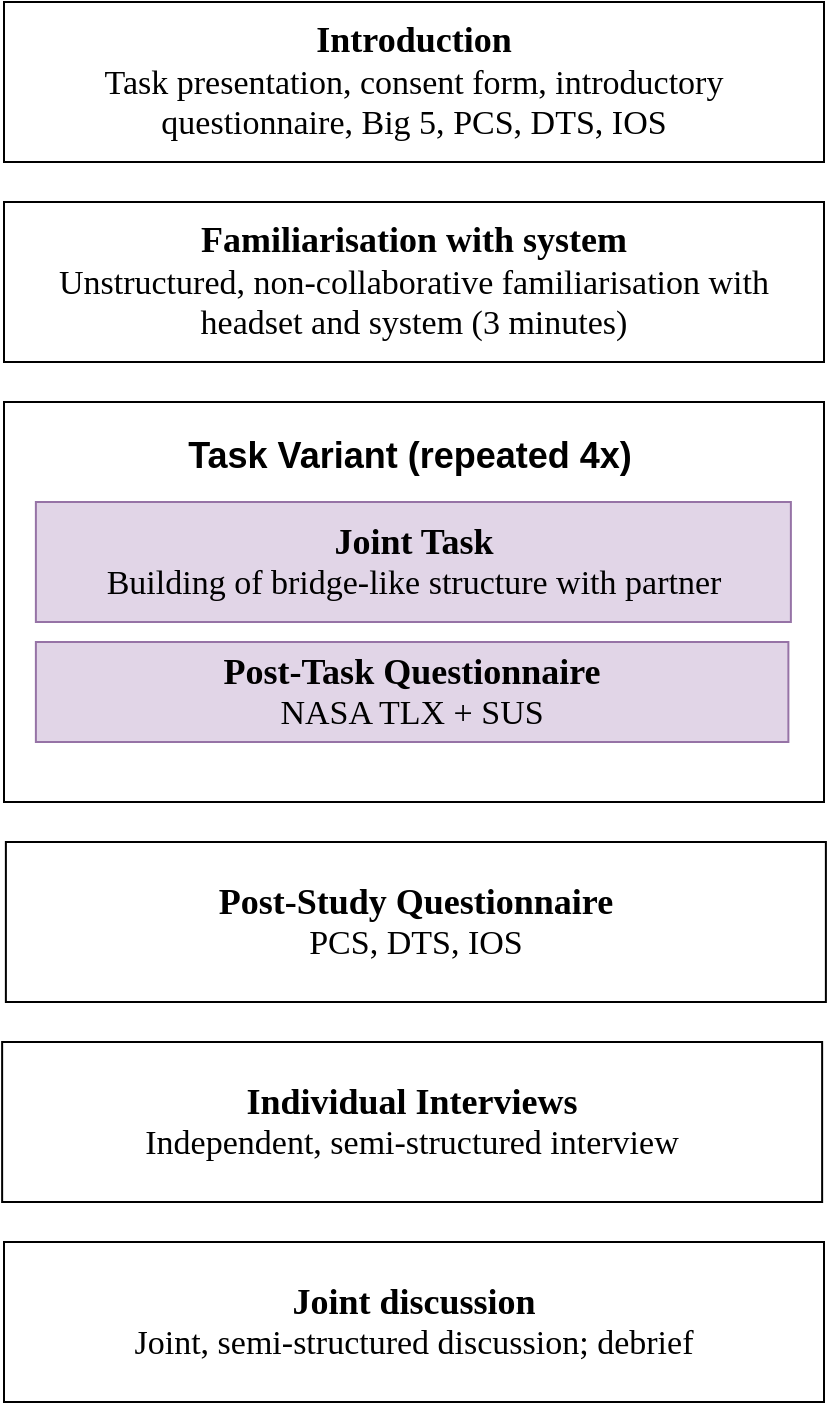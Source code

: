 <mxfile version="28.0.4">
  <diagram name="Seite-1" id="y4mzKF0VUfJU5aYXchJr">
    <mxGraphModel dx="1395" dy="816" grid="1" gridSize="10" guides="1" tooltips="1" connect="1" arrows="1" fold="1" page="1" pageScale="1" pageWidth="827" pageHeight="1169" math="0" shadow="0">
      <root>
        <mxCell id="0" />
        <mxCell id="1" parent="0" />
        <mxCell id="RhtcuU6G04KMexmZyjtH-10" value="" style="rounded=0;whiteSpace=wrap;html=1;" vertex="1" parent="1">
          <mxGeometry x="80" y="240" width="410" height="200" as="geometry" />
        </mxCell>
        <mxCell id="RhtcuU6G04KMexmZyjtH-1" value="&lt;font style=&quot;font-size: 18px;&quot; face=&quot;Times New Roman&quot;&gt;&lt;b&gt;Introduction&lt;/b&gt;&lt;/font&gt;&lt;div&gt;&lt;font style=&quot;font-size: 17px;&quot; face=&quot;Times New Roman&quot;&gt;Task presentation, consent form, introductory questionnaire, Big 5,&amp;nbsp;&lt;/font&gt;&lt;span style=&quot;font-family: &amp;quot;Times New Roman&amp;quot;; font-size: 17px; background-color: transparent; color: light-dark(rgb(0, 0, 0), rgb(255, 255, 255));&quot;&gt;PCS, DTS, IOS&lt;/span&gt;&lt;/div&gt;" style="rounded=0;whiteSpace=wrap;html=1;" vertex="1" parent="1">
          <mxGeometry x="80" y="40" width="410" height="80" as="geometry" />
        </mxCell>
        <mxCell id="RhtcuU6G04KMexmZyjtH-2" value="&lt;font face=&quot;Times New Roman&quot;&gt;&lt;span style=&quot;font-size: 18px;&quot;&gt;&lt;b&gt;Familiarisation with system&lt;/b&gt;&lt;/span&gt;&lt;/font&gt;&lt;br&gt;&lt;div&gt;&lt;font style=&quot;font-size: 17px;&quot; face=&quot;Times New Roman&quot;&gt;Unstructured, non-collaborative&amp;nbsp;&lt;/font&gt;&lt;span style=&quot;background-color: transparent; font-size: 17px;&quot;&gt;&lt;font face=&quot;Times New Roman&quot;&gt;familiarisation with headset and system (3 minutes)&lt;/font&gt;&lt;/span&gt;&lt;/div&gt;" style="rounded=0;whiteSpace=wrap;html=1;" vertex="1" parent="1">
          <mxGeometry x="80" y="140" width="410" height="80" as="geometry" />
        </mxCell>
        <mxCell id="RhtcuU6G04KMexmZyjtH-4" value="&lt;div&gt;&lt;font style=&quot;font-size: 18px;&quot; face=&quot;Times New Roman&quot;&gt;&lt;b&gt;Joint Task&lt;/b&gt;&lt;/font&gt;&lt;/div&gt;&lt;div&gt;&lt;font face=&quot;Times New Roman&quot;&gt;&lt;span style=&quot;font-size: 17px;&quot;&gt;Building of bridge-like structure with partner&lt;/span&gt;&lt;/font&gt;&lt;/div&gt;" style="rounded=0;whiteSpace=wrap;html=1;fillColor=#e1d5e7;strokeColor=#9673a6;" vertex="1" parent="1">
          <mxGeometry x="95.94" y="290" width="377.5" height="60" as="geometry" />
        </mxCell>
        <mxCell id="RhtcuU6G04KMexmZyjtH-5" value="&lt;div&gt;&lt;font face=&quot;Times New Roman&quot; style=&quot;font-size: 18px;&quot;&gt;&lt;b style=&quot;&quot;&gt;Post-Task Questionnaire&lt;/b&gt;&lt;/font&gt;&lt;/div&gt;&lt;div&gt;&lt;span style=&quot;font-size: 17px;&quot;&gt;&lt;font face=&quot;Times New Roman&quot;&gt;NASA TLX + SUS&lt;/font&gt;&lt;/span&gt;&lt;/div&gt;" style="rounded=0;whiteSpace=wrap;html=1;fillColor=#e1d5e7;strokeColor=#9673a6;" vertex="1" parent="1">
          <mxGeometry x="95.94" y="360" width="376.25" height="50" as="geometry" />
        </mxCell>
        <mxCell id="RhtcuU6G04KMexmZyjtH-7" value="&lt;font face=&quot;Times New Roman&quot;&gt;&lt;span style=&quot;font-size: 18px;&quot;&gt;&lt;b&gt;Post-Study Questionnaire&lt;/b&gt;&lt;/span&gt;&lt;br&gt;&lt;/font&gt;&lt;div&gt;&lt;font face=&quot;Times New Roman&quot;&gt;&lt;span style=&quot;font-size: 17px;&quot;&gt;PCS, DTS,&amp;nbsp;&lt;/span&gt;&lt;span style=&quot;font-size: 17px; background-color: transparent; color: light-dark(rgb(0, 0, 0), rgb(255, 255, 255));&quot;&gt;IOS&lt;/span&gt;&lt;/font&gt;&lt;/div&gt;" style="rounded=0;whiteSpace=wrap;html=1;" vertex="1" parent="1">
          <mxGeometry x="80.94" y="460" width="410" height="80" as="geometry" />
        </mxCell>
        <mxCell id="RhtcuU6G04KMexmZyjtH-8" value="&lt;div&gt;&lt;font style=&quot;font-size: 18px;&quot; face=&quot;Times New Roman&quot;&gt;&lt;b&gt;Individual Interviews&lt;/b&gt;&lt;/font&gt;&lt;/div&gt;&lt;div&gt;&lt;font face=&quot;Times New Roman&quot;&gt;&lt;span style=&quot;font-size: 17px;&quot;&gt;Independent, semi-structured interview&lt;/span&gt;&lt;/font&gt;&lt;/div&gt;" style="rounded=0;whiteSpace=wrap;html=1;" vertex="1" parent="1">
          <mxGeometry x="79.07" y="560" width="410" height="80" as="geometry" />
        </mxCell>
        <mxCell id="RhtcuU6G04KMexmZyjtH-9" value="&lt;div&gt;&lt;span style=&quot;background-color: transparent; color: light-dark(rgb(0, 0, 0), rgb(255, 255, 255)); font-size: 18px;&quot;&gt;&lt;b style=&quot;&quot;&gt;&lt;font face=&quot;Times New Roman&quot;&gt;Joint discussion&lt;/font&gt;&lt;/b&gt;&lt;/span&gt;&lt;/div&gt;&lt;div&gt;&lt;span style=&quot;font-size: 17px; background-color: transparent; color: light-dark(rgb(0, 0, 0), rgb(255, 255, 255));&quot;&gt;&lt;font face=&quot;Times New Roman&quot;&gt;Joint, semi-structured discussion; debrief&lt;/font&gt;&lt;/span&gt;&lt;/div&gt;" style="rounded=0;whiteSpace=wrap;html=1;" vertex="1" parent="1">
          <mxGeometry x="80" y="660" width="410" height="80" as="geometry" />
        </mxCell>
        <mxCell id="RhtcuU6G04KMexmZyjtH-12" value="&lt;b&gt;&lt;font style=&quot;font-size: 18px;&quot;&gt;Task Variant (repeated 4x)&lt;/font&gt;&lt;/b&gt;" style="text;whiteSpace=wrap;html=1;align=center;" vertex="1" parent="1">
          <mxGeometry x="123.12" y="250" width="320" height="40" as="geometry" />
        </mxCell>
      </root>
    </mxGraphModel>
  </diagram>
</mxfile>
